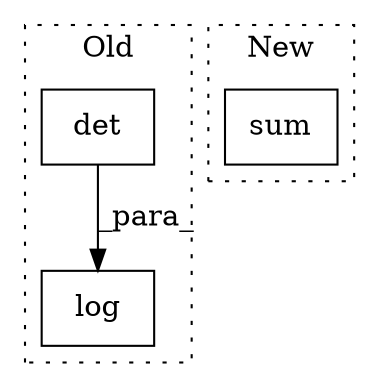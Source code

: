 digraph G {
subgraph cluster0 {
1 [label="det" a="32" s="13747,13759" l="4,1" shape="box"];
3 [label="log" a="32" s="13730,13760" l="4,1" shape="box"];
label = "Old";
style="dotted";
}
subgraph cluster1 {
2 [label="sum" a="32" s="22178,22210" l="4,1" shape="box"];
label = "New";
style="dotted";
}
1 -> 3 [label="_para_"];
}